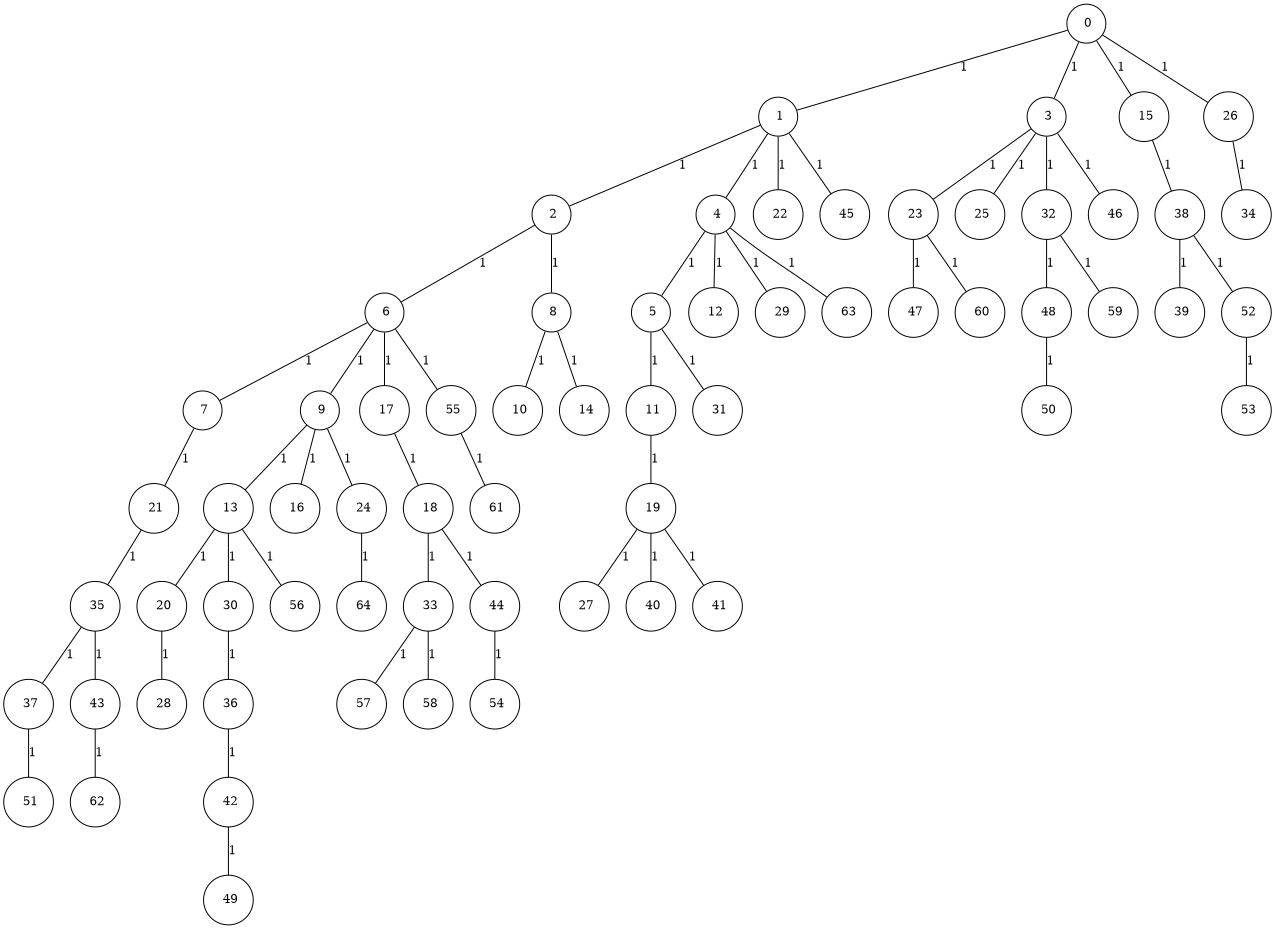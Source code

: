 graph G {
size="8.5,11;"
ratio = "expand;"
fixedsize="true;"
overlap="scale;"
node[shape=circle,width=.12,hight=.12,fontsize=12]
edge[fontsize=12]

0[label=" 0" color=black, pos="0.30786941,0.39037751!"];
1[label=" 1" color=black, pos="2.6230633,0.85186378!"];
2[label=" 2" color=black, pos="2.5620519,1.194152!"];
3[label=" 3" color=black, pos="1.7646028,1.5958262!"];
4[label=" 4" color=black, pos="0.96672872,2.9940067!"];
5[label=" 5" color=black, pos="0.18917788,0.39297856!"];
6[label=" 6" color=black, pos="0.58755996,2.767921!"];
7[label=" 7" color=black, pos="0.70096584,0.92527541!"];
8[label=" 8" color=black, pos="1.3863129,1.0819089!"];
9[label=" 9" color=black, pos="2.3630265,2.9810287!"];
10[label=" 10" color=black, pos="0.72269091,2.0375454!"];
11[label=" 11" color=black, pos="2.8191794,2.0449714!"];
12[label=" 12" color=black, pos="1.4861364,0.63848017!"];
13[label=" 13" color=black, pos="0.91203636,1.5013906!"];
14[label=" 14" color=black, pos="2.6014966,2.4444599!"];
15[label=" 15" color=black, pos="0.43145866,1.3112977!"];
16[label=" 16" color=black, pos="1.6853882,1.8271478!"];
17[label=" 17" color=black, pos="1.3269793,2.9734931!"];
18[label=" 18" color=black, pos="2.9833572,0.53696386!"];
19[label=" 19" color=black, pos="0.64441015,2.5884447!"];
20[label=" 20" color=black, pos="1.6209133,1.8058609!"];
21[label=" 21" color=black, pos="1.2583836,1.032546!"];
22[label=" 22" color=black, pos="0.57656301,2.1623427!"];
23[label=" 23" color=black, pos="2.8467412,0.82579323!"];
24[label=" 24" color=black, pos="0.86684707,2.5805442!"];
25[label=" 25" color=black, pos="2.4611175,2.2434965!"];
26[label=" 26" color=black, pos="0.56507578,1.2470113!"];
27[label=" 27" color=black, pos="1.3623956,0.3400325!"];
28[label=" 28" color=black, pos="1.0623809,2.5162585!"];
29[label=" 29" color=black, pos="0.45314482,2.1806448!"];
30[label=" 30" color=black, pos="1.0258104,2.0377295!"];
31[label=" 31" color=black, pos="1.816628,1.404681!"];
32[label=" 32" color=black, pos="2.5164638,1.8773014!"];
33[label=" 33" color=black, pos="0.53926248,2.422056!"];
34[label=" 34" color=black, pos="2.9012582,0.3138242!"];
35[label=" 35" color=black, pos="2.5045234,2.2469627!"];
36[label=" 36" color=black, pos="1.7997501,1.8876689!"];
37[label=" 37" color=black, pos="2.3120257,1.2826027!"];
38[label=" 38" color=black, pos="1.4113012,1.2103876!"];
39[label=" 39" color=black, pos="1.1838549,2.9114042!"];
40[label=" 40" color=black, pos="0.6002938,2.6779!"];
41[label=" 41" color=black, pos="1.9095034,0.24389455!"];
42[label=" 42" color=black, pos="2.7690234,0.074415386!"];
43[label=" 43" color=black, pos="0.21157544,1.8404512!"];
44[label=" 44" color=black, pos="2.0845992,1.2642204!"];
45[label=" 45" color=black, pos="0.79643369,2.7344609!"];
46[label=" 46" color=black, pos="0.86715527,0.43566399!"];
47[label=" 47" color=black, pos="0.55991705,2.7513289!"];
48[label=" 48" color=black, pos="2.1357737,1.2997671!"];
49[label=" 49" color=black, pos="0.52918498,2.8560387!"];
50[label=" 50" color=black, pos="2.1013804,0.57175522!"];
51[label=" 51" color=black, pos="0.25183214,2.3242814!"];
52[label=" 52" color=black, pos="0.14032643,2.7330563!"];
53[label=" 53" color=black, pos="1.1353248,1.144495!"];
54[label=" 54" color=black, pos="0.41236561,0.053490276!"];
55[label=" 55" color=black, pos="0.92722712,0.1324935!"];
56[label=" 56" color=black, pos="2.2340481,2.1082779!"];
57[label=" 57" color=black, pos="2.9759223,0.061441505!"];
58[label=" 58" color=black, pos="2.8947707,1.3902586!"];
59[label=" 59" color=black, pos="1.0454031,0.48303426!"];
60[label=" 60" color=black, pos="0.30304168,1.1224897!"];
61[label=" 61" color=black, pos="0.68360767,2.4408465!"];
62[label=" 62" color=black, pos="0.8471436,1.0682559!"];
63[label=" 63" color=black, pos="1.299156,0.83737155!"];
64[label=" 64" color=black, pos="0.63301005,0.29643726!"];
0--1[label="1"]
0--3[label="1"]
0--15[label="1"]
0--26[label="1"]
1--2[label="1"]
1--4[label="1"]
1--22[label="1"]
1--45[label="1"]
2--6[label="1"]
2--8[label="1"]
3--23[label="1"]
3--25[label="1"]
3--32[label="1"]
3--46[label="1"]
4--5[label="1"]
4--12[label="1"]
4--29[label="1"]
4--63[label="1"]
5--11[label="1"]
5--31[label="1"]
6--7[label="1"]
6--9[label="1"]
6--17[label="1"]
6--55[label="1"]
7--21[label="1"]
8--10[label="1"]
8--14[label="1"]
9--13[label="1"]
9--16[label="1"]
9--24[label="1"]
11--19[label="1"]
13--20[label="1"]
13--30[label="1"]
13--56[label="1"]
15--38[label="1"]
17--18[label="1"]
18--33[label="1"]
18--44[label="1"]
19--27[label="1"]
19--40[label="1"]
19--41[label="1"]
20--28[label="1"]
21--35[label="1"]
23--47[label="1"]
23--60[label="1"]
24--64[label="1"]
26--34[label="1"]
30--36[label="1"]
32--48[label="1"]
32--59[label="1"]
33--57[label="1"]
33--58[label="1"]
35--37[label="1"]
35--43[label="1"]
36--42[label="1"]
37--51[label="1"]
38--39[label="1"]
38--52[label="1"]
42--49[label="1"]
43--62[label="1"]
44--54[label="1"]
48--50[label="1"]
52--53[label="1"]
55--61[label="1"]

}
